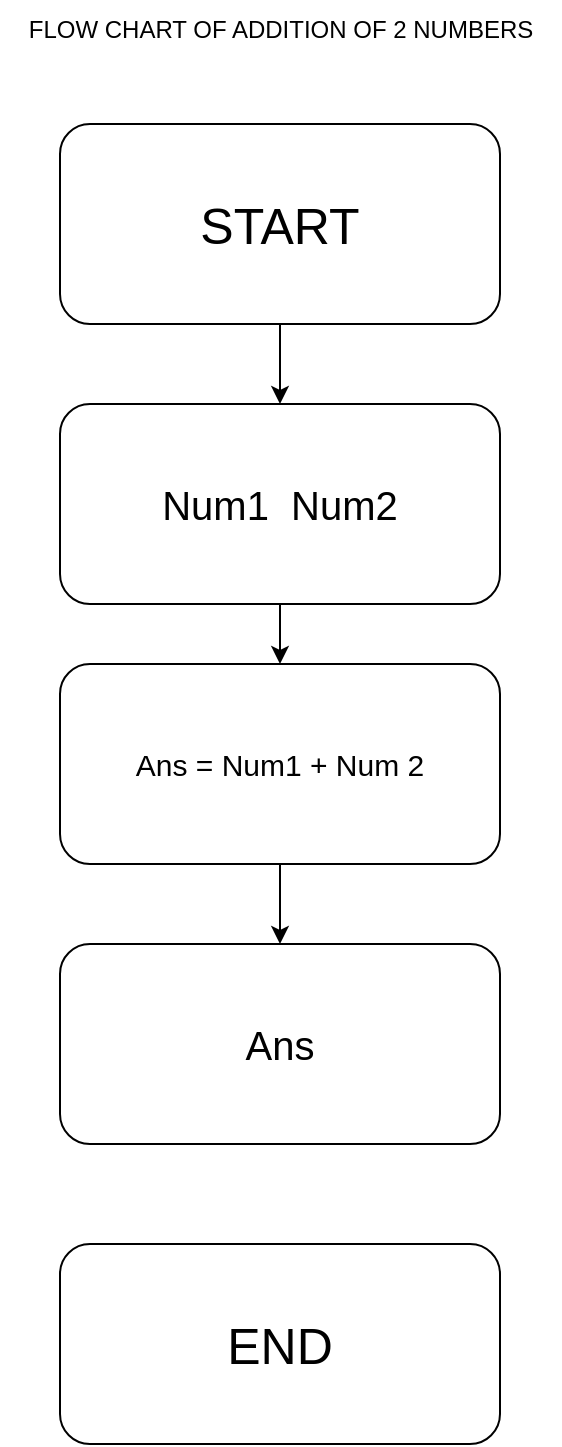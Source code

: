<mxfile version="22.0.0" type="device">
  <diagram name="Page-1" id="rkl1h2_efeyfBWb5VfgS">
    <mxGraphModel dx="880" dy="478" grid="1" gridSize="10" guides="1" tooltips="1" connect="1" arrows="1" fold="1" page="1" pageScale="1" pageWidth="850" pageHeight="1100" math="0" shadow="0">
      <root>
        <mxCell id="0" />
        <mxCell id="1" parent="0" />
        <mxCell id="2CrjQhqCJyic_scXlsPh-6" style="edgeStyle=orthogonalEdgeStyle;rounded=0;orthogonalLoop=1;jettySize=auto;html=1;entryX=0.5;entryY=0;entryDx=0;entryDy=0;" edge="1" parent="1" source="2CrjQhqCJyic_scXlsPh-1" target="2CrjQhqCJyic_scXlsPh-3">
          <mxGeometry relative="1" as="geometry" />
        </mxCell>
        <mxCell id="2CrjQhqCJyic_scXlsPh-1" value="&lt;font style=&quot;font-size: 25px;&quot;&gt;START&lt;/font&gt;" style="rounded=1;whiteSpace=wrap;html=1;" vertex="1" parent="1">
          <mxGeometry x="270" y="110" width="220" height="100" as="geometry" />
        </mxCell>
        <mxCell id="2CrjQhqCJyic_scXlsPh-2" value="&lt;font style=&quot;font-size: 25px;&quot;&gt;END&lt;/font&gt;" style="rounded=1;whiteSpace=wrap;html=1;" vertex="1" parent="1">
          <mxGeometry x="270" y="670" width="220" height="100" as="geometry" />
        </mxCell>
        <mxCell id="2CrjQhqCJyic_scXlsPh-7" style="edgeStyle=orthogonalEdgeStyle;rounded=0;orthogonalLoop=1;jettySize=auto;html=1;entryX=0.5;entryY=0;entryDx=0;entryDy=0;" edge="1" parent="1" source="2CrjQhqCJyic_scXlsPh-3" target="2CrjQhqCJyic_scXlsPh-4">
          <mxGeometry relative="1" as="geometry" />
        </mxCell>
        <mxCell id="2CrjQhqCJyic_scXlsPh-3" value="&lt;font style=&quot;font-size: 20px;&quot;&gt;Num1&amp;nbsp; Num2&lt;/font&gt;" style="rounded=1;whiteSpace=wrap;html=1;" vertex="1" parent="1">
          <mxGeometry x="270" y="250" width="220" height="100" as="geometry" />
        </mxCell>
        <mxCell id="2CrjQhqCJyic_scXlsPh-9" style="edgeStyle=orthogonalEdgeStyle;rounded=0;orthogonalLoop=1;jettySize=auto;html=1;entryX=0.5;entryY=0;entryDx=0;entryDy=0;" edge="1" parent="1" source="2CrjQhqCJyic_scXlsPh-4" target="2CrjQhqCJyic_scXlsPh-5">
          <mxGeometry relative="1" as="geometry" />
        </mxCell>
        <mxCell id="2CrjQhqCJyic_scXlsPh-4" value="&lt;font style=&quot;font-size: 15px;&quot;&gt;Ans = Num1 + Num 2&lt;/font&gt;" style="rounded=1;whiteSpace=wrap;html=1;" vertex="1" parent="1">
          <mxGeometry x="270" y="380" width="220" height="100" as="geometry" />
        </mxCell>
        <mxCell id="2CrjQhqCJyic_scXlsPh-5" value="&lt;font style=&quot;font-size: 20px;&quot;&gt;Ans&lt;/font&gt;" style="rounded=1;whiteSpace=wrap;html=1;" vertex="1" parent="1">
          <mxGeometry x="270" y="520" width="220" height="100" as="geometry" />
        </mxCell>
        <mxCell id="2CrjQhqCJyic_scXlsPh-10" value="FLOW CHART OF ADDITION OF 2 NUMBERS" style="text;html=1;align=center;verticalAlign=middle;resizable=0;points=[];autosize=1;strokeColor=none;fillColor=none;" vertex="1" parent="1">
          <mxGeometry x="240" y="48" width="280" height="30" as="geometry" />
        </mxCell>
      </root>
    </mxGraphModel>
  </diagram>
</mxfile>
